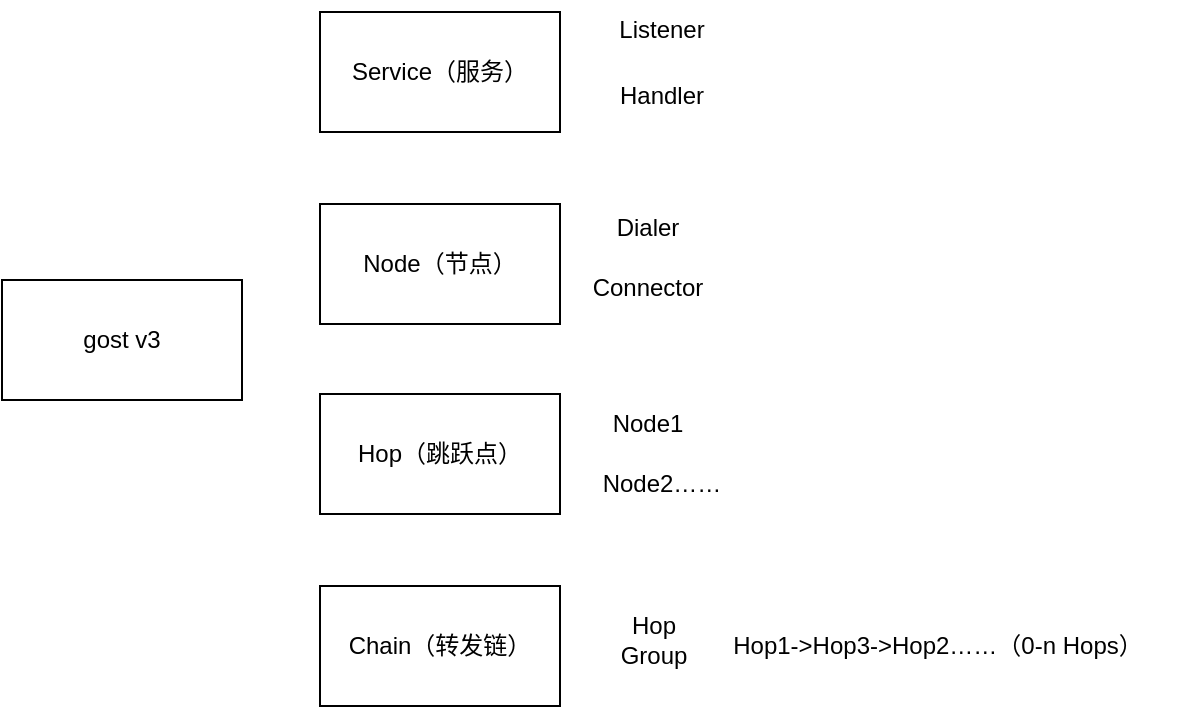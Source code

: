 <mxfile border="50" scale="3" compressed="false" locked="false" version="24.7.17">
  <diagram name="Blank" id="YmL12bMKpDGza6XwsDPr">
    <mxGraphModel dx="1595" dy="1443" grid="0" gridSize="10" guides="1" tooltips="1" connect="1" arrows="1" fold="1" page="0" pageScale="1" pageWidth="827" pageHeight="1169" background="none" math="1" shadow="0">
      <root>
        <mxCell id="X5NqExCQtvZxIxQ7pmgY-0" />
        <mxCell id="1" parent="X5NqExCQtvZxIxQ7pmgY-0" />
        <mxCell id="rkyv2fDa6qon6MMbOCkm-1" value="gost v3" style="rounded=0;whiteSpace=wrap;html=1;" vertex="1" parent="1">
          <mxGeometry x="-185" y="-382" width="120" height="60" as="geometry" />
        </mxCell>
        <mxCell id="rkyv2fDa6qon6MMbOCkm-2" value="Service（服务）" style="rounded=0;whiteSpace=wrap;html=1;" vertex="1" parent="1">
          <mxGeometry x="-26" y="-516" width="120" height="60" as="geometry" />
        </mxCell>
        <mxCell id="rkyv2fDa6qon6MMbOCkm-4" value="Node（节点）" style="rounded=0;whiteSpace=wrap;html=1;" vertex="1" parent="1">
          <mxGeometry x="-26" y="-420" width="120" height="60" as="geometry" />
        </mxCell>
        <mxCell id="rkyv2fDa6qon6MMbOCkm-6" value="Hop（跳跃点）" style="rounded=0;whiteSpace=wrap;html=1;" vertex="1" parent="1">
          <mxGeometry x="-26" y="-325" width="120" height="60" as="geometry" />
        </mxCell>
        <mxCell id="rkyv2fDa6qon6MMbOCkm-8" value="Chain（转发链）" style="rounded=0;whiteSpace=wrap;html=1;" vertex="1" parent="1">
          <mxGeometry x="-26" y="-229" width="120" height="60" as="geometry" />
        </mxCell>
        <mxCell id="rkyv2fDa6qon6MMbOCkm-12" value="Listener" style="text;html=1;align=center;verticalAlign=middle;whiteSpace=wrap;rounded=0;" vertex="1" parent="1">
          <mxGeometry x="115" y="-522" width="60" height="30" as="geometry" />
        </mxCell>
        <mxCell id="rkyv2fDa6qon6MMbOCkm-13" value="Handler" style="text;html=1;align=center;verticalAlign=middle;whiteSpace=wrap;rounded=0;" vertex="1" parent="1">
          <mxGeometry x="115" y="-489" width="60" height="30" as="geometry" />
        </mxCell>
        <mxCell id="rkyv2fDa6qon6MMbOCkm-14" value="Dialer" style="text;html=1;align=center;verticalAlign=middle;whiteSpace=wrap;rounded=0;" vertex="1" parent="1">
          <mxGeometry x="108" y="-423" width="60" height="30" as="geometry" />
        </mxCell>
        <mxCell id="rkyv2fDa6qon6MMbOCkm-15" value="Connector" style="text;html=1;align=center;verticalAlign=middle;whiteSpace=wrap;rounded=0;" vertex="1" parent="1">
          <mxGeometry x="108" y="-393" width="60" height="30" as="geometry" />
        </mxCell>
        <mxCell id="rkyv2fDa6qon6MMbOCkm-16" value="Node1" style="text;html=1;align=center;verticalAlign=middle;whiteSpace=wrap;rounded=0;" vertex="1" parent="1">
          <mxGeometry x="108" y="-325" width="60" height="30" as="geometry" />
        </mxCell>
        <mxCell id="rkyv2fDa6qon6MMbOCkm-17" value="Node2……" style="text;html=1;align=center;verticalAlign=middle;whiteSpace=wrap;rounded=0;" vertex="1" parent="1">
          <mxGeometry x="115" y="-295" width="60" height="30" as="geometry" />
        </mxCell>
        <mxCell id="rkyv2fDa6qon6MMbOCkm-18" value="Hop Group" style="text;html=1;align=center;verticalAlign=middle;whiteSpace=wrap;rounded=0;" vertex="1" parent="1">
          <mxGeometry x="111" y="-217" width="60" height="30" as="geometry" />
        </mxCell>
        <mxCell id="rkyv2fDa6qon6MMbOCkm-19" value="Hop1-&amp;gt;Hop3-&amp;gt;Hop2……（0-n Hops）" style="text;html=1;align=center;verticalAlign=middle;whiteSpace=wrap;rounded=0;" vertex="1" parent="1">
          <mxGeometry x="160" y="-214" width="246" height="30" as="geometry" />
        </mxCell>
      </root>
    </mxGraphModel>
  </diagram>
</mxfile>
